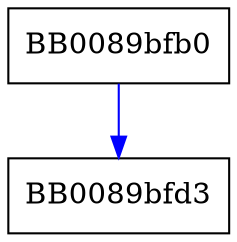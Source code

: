 digraph __mempcpy_ssse3_back {
  node [shape="box"];
  graph [splines=ortho];
  BB0089bfb0 -> BB0089bfd3 [color="blue"];
}